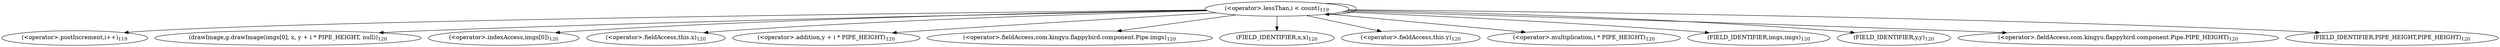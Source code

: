 digraph "drawTopNormal" {  
"264" [label = <(&lt;operator&gt;.lessThan,i &lt; count)<SUB>119</SUB>> ]
"267" [label = <(&lt;operator&gt;.postIncrement,i++)<SUB>119</SUB>> ]
"270" [label = <(drawImage,g.drawImage(imgs[0], x, y + i * PIPE_HEIGHT, null))<SUB>120</SUB>> ]
"272" [label = <(&lt;operator&gt;.indexAccess,imgs[0])<SUB>120</SUB>> ]
"277" [label = <(&lt;operator&gt;.fieldAccess,this.x)<SUB>120</SUB>> ]
"280" [label = <(&lt;operator&gt;.addition,y + i * PIPE_HEIGHT)<SUB>120</SUB>> ]
"273" [label = <(&lt;operator&gt;.fieldAccess,com.kingyu.flappybird.component.Pipe.imgs)<SUB>120</SUB>> ]
"279" [label = <(FIELD_IDENTIFIER,x,x)<SUB>120</SUB>> ]
"281" [label = <(&lt;operator&gt;.fieldAccess,this.y)<SUB>120</SUB>> ]
"284" [label = <(&lt;operator&gt;.multiplication,i * PIPE_HEIGHT)<SUB>120</SUB>> ]
"275" [label = <(FIELD_IDENTIFIER,imgs,imgs)<SUB>120</SUB>> ]
"283" [label = <(FIELD_IDENTIFIER,y,y)<SUB>120</SUB>> ]
"286" [label = <(&lt;operator&gt;.fieldAccess,com.kingyu.flappybird.component.Pipe.PIPE_HEIGHT)<SUB>120</SUB>> ]
"288" [label = <(FIELD_IDENTIFIER,PIPE_HEIGHT,PIPE_HEIGHT)<SUB>120</SUB>> ]
  "264" -> "277" 
  "264" -> "267" 
  "264" -> "288" 
  "264" -> "273" 
  "264" -> "272" 
  "264" -> "279" 
  "264" -> "275" 
  "264" -> "283" 
  "264" -> "280" 
  "264" -> "270" 
  "264" -> "264" 
  "264" -> "286" 
  "264" -> "284" 
  "264" -> "281" 
}

